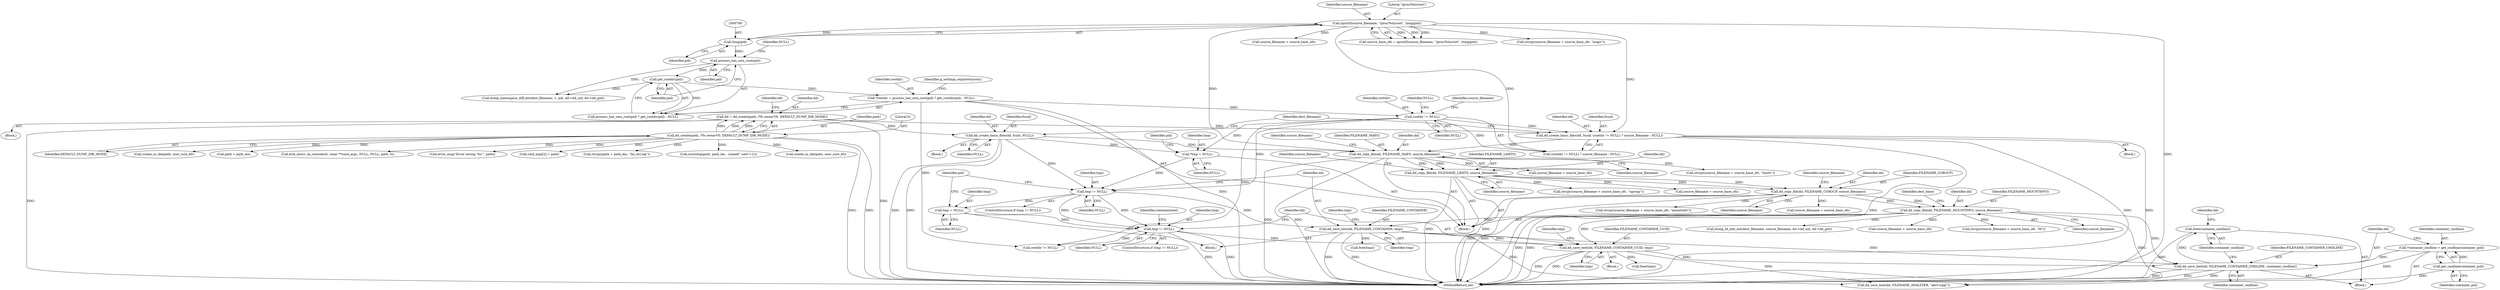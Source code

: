 digraph "0_abrt_3c1b60cfa62d39e5fff5a53a5bc53dae189e740e@API" {
"1000982" [label="(Call,free(container_cmdline))"];
"1000978" [label="(Call,dd_save_text(dd, FILENAME_CONTAINER_CMDLINE, container_cmdline))"];
"1000871" [label="(Call,dd_copy_file(dd, FILENAME_MOUNTINFO, source_filename))"];
"1000862" [label="(Call,dd_copy_file(dd, FILENAME_CGROUP, source_filename))"];
"1000853" [label="(Call,dd_copy_file(dd, FILENAME_LIMITS, source_filename))"];
"1000844" [label="(Call,dd_copy_file(dd, FILENAME_MAPS, source_filename))"];
"1000819" [label="(Call,dd_create_basic_files(dd, fsuid, NULL))"];
"1000773" [label="(Call,dd = dd_create(path, /*fs owner*/0, DEFAULT_DUMP_DIR_MODE))"];
"1000775" [label="(Call,dd_create(path, /*fs owner*/0, DEFAULT_DUMP_DIR_MODE))"];
"1000808" [label="(Call,dd_create_basic_files(dd, fsuid, (rootdir != NULL) ? source_filename : NULL))"];
"1000786" [label="(Call,sprintf(source_filename, \"/proc/%lu/root\", (long)pid))"];
"1000789" [label="(Call,(long)pid)"];
"1000812" [label="(Call,rootdir != NULL)"];
"1000797" [label="(Call,*rootdir = process_has_own_root(pid) ? get_rootdir(pid) : NULL)"];
"1000802" [label="(Call,get_rootdir(pid))"];
"1000800" [label="(Call,process_has_own_root(pid))"];
"1000940" [label="(Call,dd_save_text(dd, FILENAME_CONTAINER_UUID, tmp))"];
"1000921" [label="(Call,dd_save_text(dd, FILENAME_CONTAINER, tmp))"];
"1000917" [label="(Call,tmp != NULL)"];
"1000908" [label="(Call,*tmp = NULL)"];
"1000936" [label="(Call,tmp != NULL)"];
"1000927" [label="(Call,tmp = NULL)"];
"1000974" [label="(Call,*container_cmdline = get_cmdline(container_pid))"];
"1000976" [label="(Call,get_cmdline(container_pid))"];
"1000923" [label="(Identifier,FILENAME_CONTAINER)"];
"1000773" [label="(Call,dd = dd_create(path, /*fs owner*/0, DEFAULT_DUMP_DIR_MODE))"];
"1000799" [label="(Call,process_has_own_root(pid) ? get_rootdir(pid) : NULL)"];
"1000858" [label="(Call,source_filename + source_base_ofs)"];
"1000941" [label="(Identifier,dd)"];
"1000856" [label="(Identifier,source_filename)"];
"1000976" [label="(Call,get_cmdline(container_pid))"];
"1000943" [label="(Identifier,tmp)"];
"1000939" [label="(Block,)"];
"1000972" [label="(Block,)"];
"1000984" [label="(Call,dd_save_text(dd, FILENAME_ANALYZER, \"abrt-ccpp\"))"];
"1000895" [label="(Call,dump_namespace_diff_ext(dest_filename, 1, pid, dd->dd_uid, dd->dd_gid))"];
"1000975" [label="(Identifier,container_cmdline)"];
"1000979" [label="(Identifier,dd)"];
"1000873" [label="(Identifier,FILENAME_MOUNTINFO)"];
"1000814" [label="(Identifier,NULL)"];
"1000916" [label="(ControlStructure,if (tmp != NULL))"];
"1000797" [label="(Call,*rootdir = process_has_own_root(pid) ? get_rootdir(pid) : NULL)"];
"1000776" [label="(Identifier,path)"];
"1000786" [label="(Call,sprintf(source_filename, \"/proc/%lu/root\", (long)pid))"];
"1000931" [label="(Identifier,pid)"];
"1000777" [label="(Literal,0)"];
"1000820" [label="(Identifier,dd)"];
"1000840" [label="(Call,source_filename + source_base_ofs)"];
"1000787" [label="(Identifier,source_filename)"];
"1000936" [label="(Call,tmp != NULL)"];
"1000948" [label="(Identifier,containerized)"];
"1001350" [label="(Call,xstrndup(path, path_len - (sizeof(\".new\")-1)))"];
"1000791" [label="(Identifier,pid)"];
"1000855" [label="(Identifier,FILENAME_LIMITS)"];
"1000883" [label="(Call,dump_fd_info_ext(dest_filename, source_filename, dd->dd_uid, dd->dd_gid))"];
"1000912" [label="(Identifier,pid)"];
"1000982" [label="(Call,free(container_cmdline))"];
"1001445" [label="(MethodReturn,int)"];
"1000788" [label="(Literal,\"/proc/%lu/root\")"];
"1000803" [label="(Identifier,pid)"];
"1000925" [label="(Call,free(tmp))"];
"1000781" [label="(Block,)"];
"1000801" [label="(Identifier,pid)"];
"1000784" [label="(Call,source_base_ofs = sprintf(source_filename, \"/proc/%lu/root\", (long)pid))"];
"1000983" [label="(Identifier,container_cmdline)"];
"1000864" [label="(Identifier,FILENAME_CGROUP)"];
"1000813" [label="(Identifier,rootdir)"];
"1000879" [label="(Call,source_filename + source_base_ofs)"];
"1000981" [label="(Identifier,container_cmdline)"];
"1000928" [label="(Identifier,tmp)"];
"1000847" [label="(Identifier,source_filename)"];
"1000867" [label="(Call,source_filename + source_base_ofs)"];
"1001148" [label="(Call,create_or_die(path, user_core_fd))"];
"1000818" [label="(Block,)"];
"1000807" [label="(Block,)"];
"1000778" [label="(Identifier,DEFAULT_DUMP_DIR_MODE)"];
"1000808" [label="(Call,dd_create_basic_files(dd, fsuid, (rootdir != NULL) ? source_filename : NULL))"];
"1000839" [label="(Call,strcpy(source_filename + source_base_ofs, \"maps\"))"];
"1000868" [label="(Identifier,source_filename)"];
"1000812" [label="(Call,rootdir != NULL)"];
"1000942" [label="(Identifier,FILENAME_CONTAINER_UUID)"];
"1000850" [label="(Identifier,source_filename)"];
"1000774" [label="(Identifier,dd)"];
"1000865" [label="(Identifier,source_filename)"];
"1000978" [label="(Call,dd_save_text(dd, FILENAME_CONTAINER_CMDLINE, container_cmdline))"];
"1000918" [label="(Identifier,tmp)"];
"1000985" [label="(Identifier,dd)"];
"1000816" [label="(Identifier,NULL)"];
"1000944" [label="(Call,free(tmp))"];
"1000876" [label="(Identifier,dest_base)"];
"1000815" [label="(Identifier,source_filename)"];
"1001242" [label="(Call,create_or_die(path, user_core_fd))"];
"1000974" [label="(Call,*container_cmdline = get_cmdline(container_pid))"];
"1000935" [label="(ControlStructure,if (tmp != NULL))"];
"1000938" [label="(Identifier,NULL)"];
"1000809" [label="(Identifier,dd)"];
"1000804" [label="(Identifier,NULL)"];
"1000802" [label="(Call,get_rootdir(pid))"];
"1000150" [label="(Block,)"];
"1000937" [label="(Identifier,tmp)"];
"1000853" [label="(Call,dd_copy_file(dd, FILENAME_LIMITS, source_filename))"];
"1000854" [label="(Identifier,dd)"];
"1000929" [label="(Identifier,NULL)"];
"1000822" [label="(Identifier,NULL)"];
"1000848" [label="(Call,strcpy(source_filename + source_base_ofs, \"limits\"))"];
"1000977" [label="(Identifier,container_pid)"];
"1001235" [label="(Call,path + path_len)"];
"1001332" [label="(Call,fork_execv_on_steroids(0, (char **)cmd_args, NULL, NULL, path, 0))"];
"1001134" [label="(Call,error_msg(\"Error saving '%s'\", path))"];
"1000846" [label="(Identifier,FILENAME_MAPS)"];
"1000862" [label="(Call,dd_copy_file(dd, FILENAME_CGROUP, source_filename))"];
"1000821" [label="(Identifier,fsuid)"];
"1000859" [label="(Identifier,source_filename)"];
"1000866" [label="(Call,strcpy(source_filename + source_base_ofs, \"mountinfo\"))"];
"1000872" [label="(Identifier,dd)"];
"1000924" [label="(Identifier,tmp)"];
"1000926" [label="(Identifier,tmp)"];
"1000849" [label="(Call,source_filename + source_base_ofs)"];
"1000945" [label="(Identifier,tmp)"];
"1000871" [label="(Call,dd_copy_file(dd, FILENAME_MOUNTINFO, source_filename))"];
"1000878" [label="(Call,strcpy(source_filename + source_base_ofs, \"fd\"))"];
"1000789" [label="(Call,(long)pid)"];
"1000863" [label="(Identifier,dd)"];
"1000874" [label="(Identifier,source_filename)"];
"1000919" [label="(Identifier,NULL)"];
"1000921" [label="(Call,dd_save_text(dd, FILENAME_CONTAINER, tmp))"];
"1000811" [label="(Call,(rootdir != NULL) ? source_filename : NULL)"];
"1000845" [label="(Identifier,dd)"];
"1000910" [label="(Identifier,NULL)"];
"1000800" [label="(Call,process_has_own_root(pid))"];
"1000940" [label="(Call,dd_save_text(dd, FILENAME_CONTAINER_UUID, tmp))"];
"1000780" [label="(Identifier,dd)"];
"1000810" [label="(Identifier,fsuid)"];
"1000980" [label="(Identifier,FILENAME_CONTAINER_CMDLINE)"];
"1000798" [label="(Identifier,rootdir)"];
"1000917" [label="(Call,tmp != NULL)"];
"1000806" [label="(Identifier,g_settings_explorechroots)"];
"1000819" [label="(Call,dd_create_basic_files(dd, fsuid, NULL))"];
"1000775" [label="(Call,dd_create(path, /*fs owner*/0, DEFAULT_DUMP_DIR_MODE))"];
"1000844" [label="(Call,dd_copy_file(dd, FILENAME_MAPS, source_filename))"];
"1000908" [label="(Call,*tmp = NULL)"];
"1000920" [label="(Block,)"];
"1000922" [label="(Identifier,dd)"];
"1000909" [label="(Identifier,tmp)"];
"1000927" [label="(Call,tmp = NULL)"];
"1000950" [label="(Call,rootdir != NULL)"];
"1001309" [label="(Call,cmd_args[2] = path)"];
"1000857" [label="(Call,strcpy(source_filename + source_base_ofs, \"cgroup\"))"];
"1001234" [label="(Call,strcpy(path + path_len, \"/hs_err.log\"))"];
"1000825" [label="(Identifier,dest_filename)"];
"1000982" -> "1000972"  [label="AST: "];
"1000982" -> "1000983"  [label="CFG: "];
"1000983" -> "1000982"  [label="AST: "];
"1000985" -> "1000982"  [label="CFG: "];
"1000982" -> "1001445"  [label="DDG: "];
"1000978" -> "1000982"  [label="DDG: "];
"1000978" -> "1000972"  [label="AST: "];
"1000978" -> "1000981"  [label="CFG: "];
"1000979" -> "1000978"  [label="AST: "];
"1000980" -> "1000978"  [label="AST: "];
"1000981" -> "1000978"  [label="AST: "];
"1000983" -> "1000978"  [label="CFG: "];
"1000978" -> "1001445"  [label="DDG: "];
"1000978" -> "1001445"  [label="DDG: "];
"1000871" -> "1000978"  [label="DDG: "];
"1000940" -> "1000978"  [label="DDG: "];
"1000921" -> "1000978"  [label="DDG: "];
"1000974" -> "1000978"  [label="DDG: "];
"1000978" -> "1000984"  [label="DDG: "];
"1000871" -> "1000781"  [label="AST: "];
"1000871" -> "1000874"  [label="CFG: "];
"1000872" -> "1000871"  [label="AST: "];
"1000873" -> "1000871"  [label="AST: "];
"1000874" -> "1000871"  [label="AST: "];
"1000876" -> "1000871"  [label="CFG: "];
"1000871" -> "1001445"  [label="DDG: "];
"1000871" -> "1001445"  [label="DDG: "];
"1000862" -> "1000871"  [label="DDG: "];
"1000862" -> "1000871"  [label="DDG: "];
"1000871" -> "1000878"  [label="DDG: "];
"1000871" -> "1000879"  [label="DDG: "];
"1000871" -> "1000883"  [label="DDG: "];
"1000871" -> "1000921"  [label="DDG: "];
"1000871" -> "1000940"  [label="DDG: "];
"1000871" -> "1000984"  [label="DDG: "];
"1000862" -> "1000781"  [label="AST: "];
"1000862" -> "1000865"  [label="CFG: "];
"1000863" -> "1000862"  [label="AST: "];
"1000864" -> "1000862"  [label="AST: "];
"1000865" -> "1000862"  [label="AST: "];
"1000868" -> "1000862"  [label="CFG: "];
"1000862" -> "1001445"  [label="DDG: "];
"1000862" -> "1001445"  [label="DDG: "];
"1000853" -> "1000862"  [label="DDG: "];
"1000853" -> "1000862"  [label="DDG: "];
"1000862" -> "1000866"  [label="DDG: "];
"1000862" -> "1000867"  [label="DDG: "];
"1000853" -> "1000781"  [label="AST: "];
"1000853" -> "1000856"  [label="CFG: "];
"1000854" -> "1000853"  [label="AST: "];
"1000855" -> "1000853"  [label="AST: "];
"1000856" -> "1000853"  [label="AST: "];
"1000859" -> "1000853"  [label="CFG: "];
"1000853" -> "1001445"  [label="DDG: "];
"1000853" -> "1001445"  [label="DDG: "];
"1000844" -> "1000853"  [label="DDG: "];
"1000844" -> "1000853"  [label="DDG: "];
"1000853" -> "1000857"  [label="DDG: "];
"1000853" -> "1000858"  [label="DDG: "];
"1000844" -> "1000781"  [label="AST: "];
"1000844" -> "1000847"  [label="CFG: "];
"1000845" -> "1000844"  [label="AST: "];
"1000846" -> "1000844"  [label="AST: "];
"1000847" -> "1000844"  [label="AST: "];
"1000850" -> "1000844"  [label="CFG: "];
"1000844" -> "1001445"  [label="DDG: "];
"1000844" -> "1001445"  [label="DDG: "];
"1000819" -> "1000844"  [label="DDG: "];
"1000808" -> "1000844"  [label="DDG: "];
"1000786" -> "1000844"  [label="DDG: "];
"1000844" -> "1000848"  [label="DDG: "];
"1000844" -> "1000849"  [label="DDG: "];
"1000819" -> "1000818"  [label="AST: "];
"1000819" -> "1000822"  [label="CFG: "];
"1000820" -> "1000819"  [label="AST: "];
"1000821" -> "1000819"  [label="AST: "];
"1000822" -> "1000819"  [label="AST: "];
"1000825" -> "1000819"  [label="CFG: "];
"1000819" -> "1001445"  [label="DDG: "];
"1000819" -> "1001445"  [label="DDG: "];
"1000773" -> "1000819"  [label="DDG: "];
"1000819" -> "1000908"  [label="DDG: "];
"1000819" -> "1000917"  [label="DDG: "];
"1000773" -> "1000150"  [label="AST: "];
"1000773" -> "1000775"  [label="CFG: "];
"1000774" -> "1000773"  [label="AST: "];
"1000775" -> "1000773"  [label="AST: "];
"1000780" -> "1000773"  [label="CFG: "];
"1000773" -> "1001445"  [label="DDG: "];
"1000773" -> "1001445"  [label="DDG: "];
"1000775" -> "1000773"  [label="DDG: "];
"1000775" -> "1000773"  [label="DDG: "];
"1000775" -> "1000773"  [label="DDG: "];
"1000773" -> "1000808"  [label="DDG: "];
"1000775" -> "1000778"  [label="CFG: "];
"1000776" -> "1000775"  [label="AST: "];
"1000777" -> "1000775"  [label="AST: "];
"1000778" -> "1000775"  [label="AST: "];
"1000775" -> "1001445"  [label="DDG: "];
"1000775" -> "1001445"  [label="DDG: "];
"1000775" -> "1001134"  [label="DDG: "];
"1000775" -> "1001148"  [label="DDG: "];
"1000775" -> "1001234"  [label="DDG: "];
"1000775" -> "1001235"  [label="DDG: "];
"1000775" -> "1001242"  [label="DDG: "];
"1000775" -> "1001309"  [label="DDG: "];
"1000775" -> "1001332"  [label="DDG: "];
"1000775" -> "1001350"  [label="DDG: "];
"1000808" -> "1000807"  [label="AST: "];
"1000808" -> "1000811"  [label="CFG: "];
"1000809" -> "1000808"  [label="AST: "];
"1000810" -> "1000808"  [label="AST: "];
"1000811" -> "1000808"  [label="AST: "];
"1000825" -> "1000808"  [label="CFG: "];
"1000808" -> "1001445"  [label="DDG: "];
"1000808" -> "1001445"  [label="DDG: "];
"1000808" -> "1001445"  [label="DDG: "];
"1000786" -> "1000808"  [label="DDG: "];
"1000812" -> "1000808"  [label="DDG: "];
"1000786" -> "1000784"  [label="AST: "];
"1000786" -> "1000789"  [label="CFG: "];
"1000787" -> "1000786"  [label="AST: "];
"1000788" -> "1000786"  [label="AST: "];
"1000789" -> "1000786"  [label="AST: "];
"1000784" -> "1000786"  [label="CFG: "];
"1000786" -> "1001445"  [label="DDG: "];
"1000786" -> "1000784"  [label="DDG: "];
"1000786" -> "1000784"  [label="DDG: "];
"1000786" -> "1000784"  [label="DDG: "];
"1000789" -> "1000786"  [label="DDG: "];
"1000786" -> "1000811"  [label="DDG: "];
"1000786" -> "1000839"  [label="DDG: "];
"1000786" -> "1000840"  [label="DDG: "];
"1000789" -> "1000791"  [label="CFG: "];
"1000790" -> "1000789"  [label="AST: "];
"1000791" -> "1000789"  [label="AST: "];
"1000789" -> "1000800"  [label="DDG: "];
"1000812" -> "1000811"  [label="AST: "];
"1000812" -> "1000814"  [label="CFG: "];
"1000813" -> "1000812"  [label="AST: "];
"1000814" -> "1000812"  [label="AST: "];
"1000815" -> "1000812"  [label="CFG: "];
"1000816" -> "1000812"  [label="CFG: "];
"1000797" -> "1000812"  [label="DDG: "];
"1000812" -> "1000811"  [label="DDG: "];
"1000812" -> "1000908"  [label="DDG: "];
"1000812" -> "1000917"  [label="DDG: "];
"1000812" -> "1000950"  [label="DDG: "];
"1000797" -> "1000781"  [label="AST: "];
"1000797" -> "1000799"  [label="CFG: "];
"1000798" -> "1000797"  [label="AST: "];
"1000799" -> "1000797"  [label="AST: "];
"1000806" -> "1000797"  [label="CFG: "];
"1000797" -> "1001445"  [label="DDG: "];
"1000802" -> "1000797"  [label="DDG: "];
"1000797" -> "1000950"  [label="DDG: "];
"1000802" -> "1000799"  [label="AST: "];
"1000802" -> "1000803"  [label="CFG: "];
"1000803" -> "1000802"  [label="AST: "];
"1000799" -> "1000802"  [label="CFG: "];
"1000802" -> "1000799"  [label="DDG: "];
"1000800" -> "1000802"  [label="DDG: "];
"1000802" -> "1000895"  [label="DDG: "];
"1000800" -> "1000799"  [label="AST: "];
"1000800" -> "1000801"  [label="CFG: "];
"1000801" -> "1000800"  [label="AST: "];
"1000803" -> "1000800"  [label="CFG: "];
"1000804" -> "1000800"  [label="CFG: "];
"1000800" -> "1000895"  [label="DDG: "];
"1000940" -> "1000939"  [label="AST: "];
"1000940" -> "1000943"  [label="CFG: "];
"1000941" -> "1000940"  [label="AST: "];
"1000942" -> "1000940"  [label="AST: "];
"1000943" -> "1000940"  [label="AST: "];
"1000945" -> "1000940"  [label="CFG: "];
"1000940" -> "1001445"  [label="DDG: "];
"1000940" -> "1001445"  [label="DDG: "];
"1000921" -> "1000940"  [label="DDG: "];
"1000936" -> "1000940"  [label="DDG: "];
"1000940" -> "1000944"  [label="DDG: "];
"1000940" -> "1000984"  [label="DDG: "];
"1000921" -> "1000920"  [label="AST: "];
"1000921" -> "1000924"  [label="CFG: "];
"1000922" -> "1000921"  [label="AST: "];
"1000923" -> "1000921"  [label="AST: "];
"1000924" -> "1000921"  [label="AST: "];
"1000926" -> "1000921"  [label="CFG: "];
"1000921" -> "1001445"  [label="DDG: "];
"1000921" -> "1001445"  [label="DDG: "];
"1000917" -> "1000921"  [label="DDG: "];
"1000921" -> "1000925"  [label="DDG: "];
"1000921" -> "1000984"  [label="DDG: "];
"1000917" -> "1000916"  [label="AST: "];
"1000917" -> "1000919"  [label="CFG: "];
"1000918" -> "1000917"  [label="AST: "];
"1000919" -> "1000917"  [label="AST: "];
"1000922" -> "1000917"  [label="CFG: "];
"1000931" -> "1000917"  [label="CFG: "];
"1000908" -> "1000917"  [label="DDG: "];
"1000917" -> "1000927"  [label="DDG: "];
"1000917" -> "1000936"  [label="DDG: "];
"1000917" -> "1000936"  [label="DDG: "];
"1000908" -> "1000781"  [label="AST: "];
"1000908" -> "1000910"  [label="CFG: "];
"1000909" -> "1000908"  [label="AST: "];
"1000910" -> "1000908"  [label="AST: "];
"1000912" -> "1000908"  [label="CFG: "];
"1000936" -> "1000935"  [label="AST: "];
"1000936" -> "1000938"  [label="CFG: "];
"1000937" -> "1000936"  [label="AST: "];
"1000938" -> "1000936"  [label="AST: "];
"1000941" -> "1000936"  [label="CFG: "];
"1000948" -> "1000936"  [label="CFG: "];
"1000936" -> "1001445"  [label="DDG: "];
"1000936" -> "1001445"  [label="DDG: "];
"1000927" -> "1000936"  [label="DDG: "];
"1000936" -> "1000950"  [label="DDG: "];
"1000927" -> "1000920"  [label="AST: "];
"1000927" -> "1000929"  [label="CFG: "];
"1000928" -> "1000927"  [label="AST: "];
"1000929" -> "1000927"  [label="AST: "];
"1000931" -> "1000927"  [label="CFG: "];
"1000974" -> "1000972"  [label="AST: "];
"1000974" -> "1000976"  [label="CFG: "];
"1000975" -> "1000974"  [label="AST: "];
"1000976" -> "1000974"  [label="AST: "];
"1000979" -> "1000974"  [label="CFG: "];
"1000974" -> "1001445"  [label="DDG: "];
"1000976" -> "1000974"  [label="DDG: "];
"1000976" -> "1000977"  [label="CFG: "];
"1000977" -> "1000976"  [label="AST: "];
"1000976" -> "1001445"  [label="DDG: "];
}
